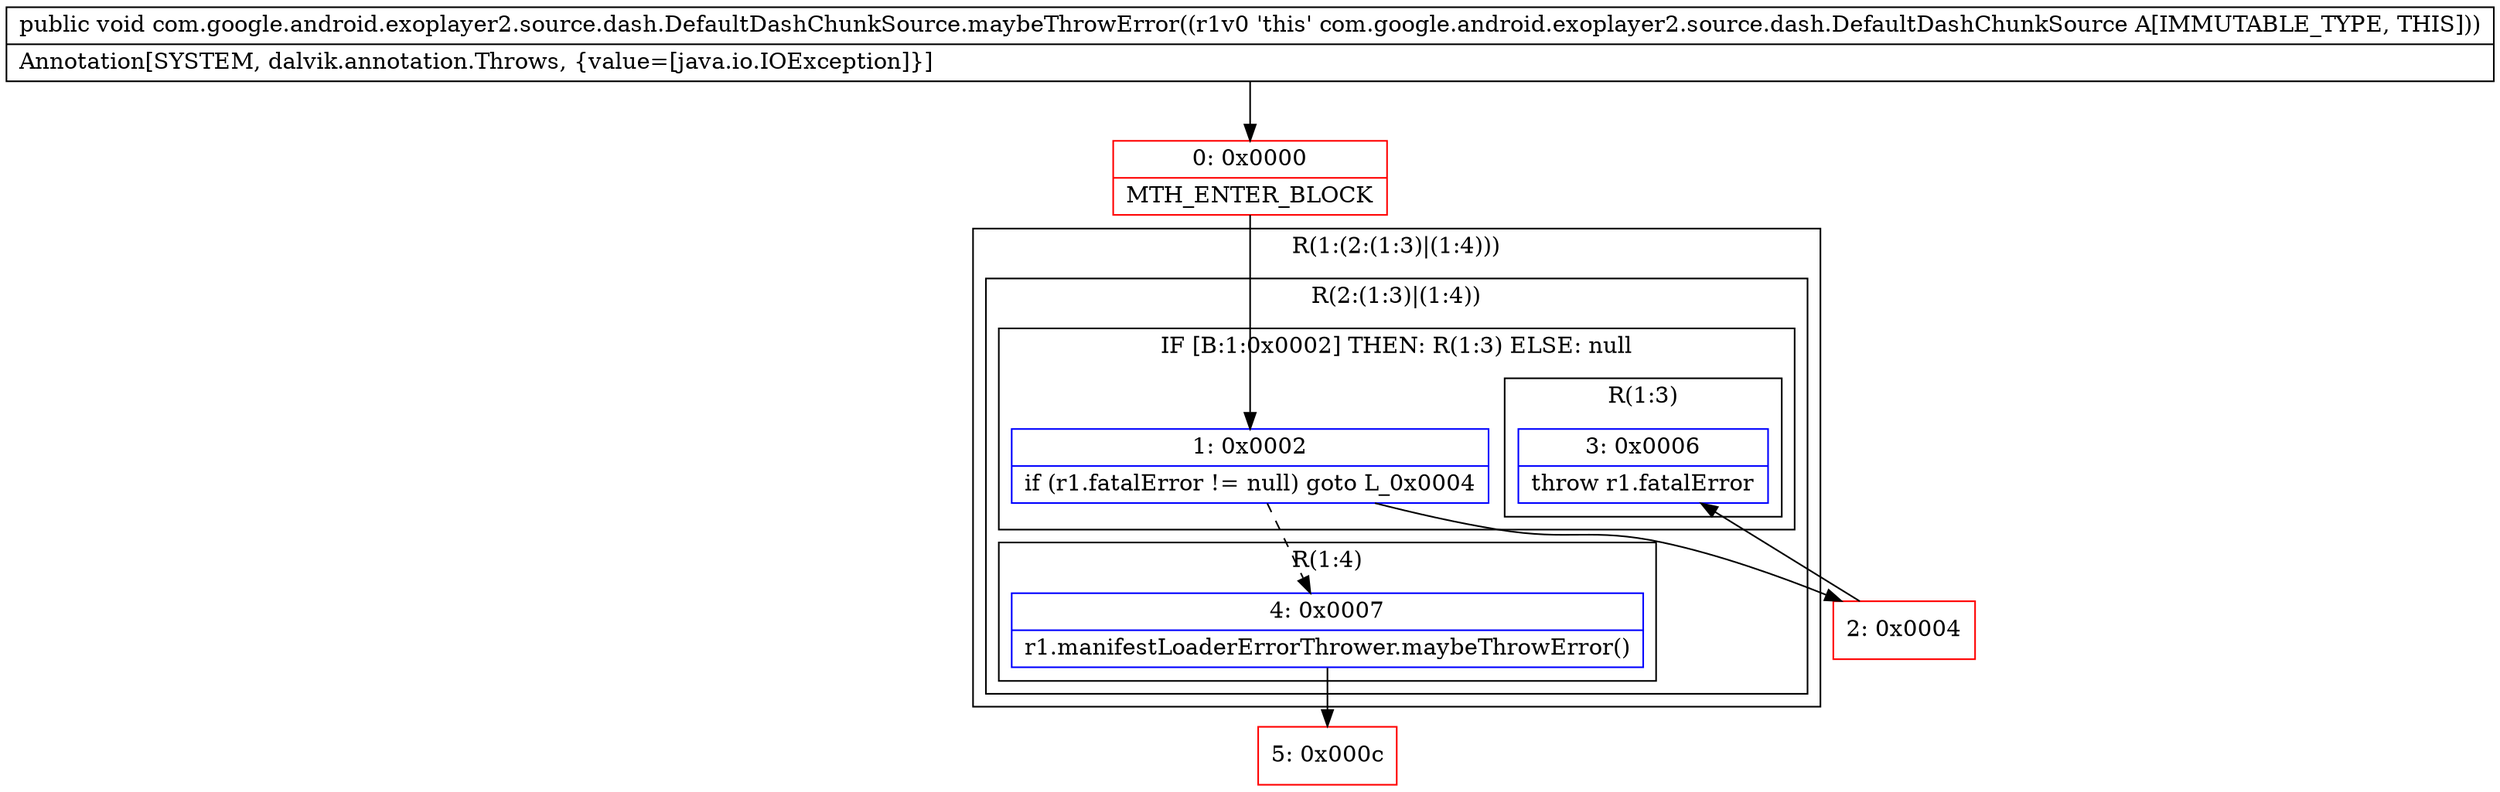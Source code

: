 digraph "CFG forcom.google.android.exoplayer2.source.dash.DefaultDashChunkSource.maybeThrowError()V" {
subgraph cluster_Region_349025417 {
label = "R(1:(2:(1:3)|(1:4)))";
node [shape=record,color=blue];
subgraph cluster_Region_897568480 {
label = "R(2:(1:3)|(1:4))";
node [shape=record,color=blue];
subgraph cluster_IfRegion_1369619074 {
label = "IF [B:1:0x0002] THEN: R(1:3) ELSE: null";
node [shape=record,color=blue];
Node_1 [shape=record,label="{1\:\ 0x0002|if (r1.fatalError != null) goto L_0x0004\l}"];
subgraph cluster_Region_447204170 {
label = "R(1:3)";
node [shape=record,color=blue];
Node_3 [shape=record,label="{3\:\ 0x0006|throw r1.fatalError\l}"];
}
}
subgraph cluster_Region_1664572779 {
label = "R(1:4)";
node [shape=record,color=blue];
Node_4 [shape=record,label="{4\:\ 0x0007|r1.manifestLoaderErrorThrower.maybeThrowError()\l}"];
}
}
}
Node_0 [shape=record,color=red,label="{0\:\ 0x0000|MTH_ENTER_BLOCK\l}"];
Node_2 [shape=record,color=red,label="{2\:\ 0x0004}"];
Node_5 [shape=record,color=red,label="{5\:\ 0x000c}"];
MethodNode[shape=record,label="{public void com.google.android.exoplayer2.source.dash.DefaultDashChunkSource.maybeThrowError((r1v0 'this' com.google.android.exoplayer2.source.dash.DefaultDashChunkSource A[IMMUTABLE_TYPE, THIS]))  | Annotation[SYSTEM, dalvik.annotation.Throws, \{value=[java.io.IOException]\}]\l}"];
MethodNode -> Node_0;
Node_1 -> Node_2;
Node_1 -> Node_4[style=dashed];
Node_4 -> Node_5;
Node_0 -> Node_1;
Node_2 -> Node_3;
}

